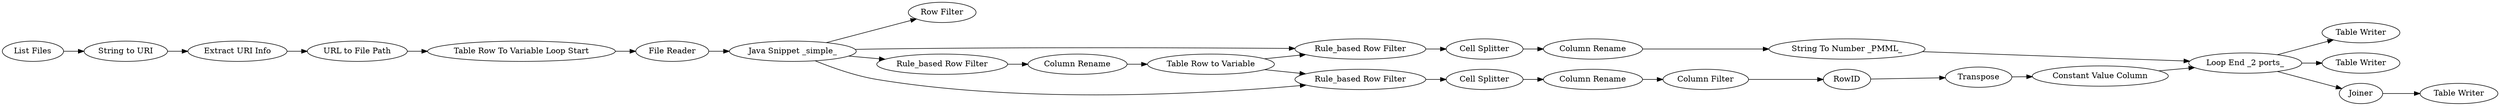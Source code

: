 digraph {
	"868645365962742606_34" [label="Column Filter"]
	"868645365962742606_17" [label="String to URI"]
	"868645365962742606_2" [label="File Reader"]
	"868645365962742606_20" [label="Row Filter"]
	"868645365962742606_28" [label="Cell Splitter"]
	"868645365962742606_18" [label="Extract URI Info"]
	"868645365962742606_19" [label="Java Snippet _simple_"]
	"868645365962742606_35" [label=RowID]
	"868645365962742606_22" [label="Rule_based Row Filter"]
	"868645365962742606_39" [label="Table Writer"]
	"868645365962742606_32" [label="Loop End _2 ports_"]
	"868645365962742606_29" [label="Column Rename"]
	"868645365962742606_23" [label="Table Row to Variable"]
	"868645365962742606_25" [label="Rule_based Row Filter"]
	"868645365962742606_27" [label="Constant Value Column"]
	"868645365962742606_26" [label="Cell Splitter"]
	"868645365962742606_40" [label="Table Writer"]
	"868645365962742606_1" [label="List Files"]
	"868645365962742606_3" [label="Table Row To Variable Loop Start"]
	"868645365962742606_24" [label="Column Rename"]
	"868645365962742606_30" [label="String To Number _PMML_"]
	"868645365962742606_33" [label=Transpose]
	"868645365962742606_16" [label="URL to File Path"]
	"868645365962742606_37" [label=Joiner]
	"868645365962742606_31" [label="Column Rename"]
	"868645365962742606_21" [label="Rule_based Row Filter"]
	"868645365962742606_38" [label="Table Writer"]
	"868645365962742606_1" -> "868645365962742606_17"
	"868645365962742606_2" -> "868645365962742606_19"
	"868645365962742606_19" -> "868645365962742606_22"
	"868645365962742606_23" -> "868645365962742606_25"
	"868645365962742606_26" -> "868645365962742606_31"
	"868645365962742606_35" -> "868645365962742606_33"
	"868645365962742606_16" -> "868645365962742606_3"
	"868645365962742606_24" -> "868645365962742606_23"
	"868645365962742606_17" -> "868645365962742606_18"
	"868645365962742606_22" -> "868645365962742606_28"
	"868645365962742606_32" -> "868645365962742606_39"
	"868645365962742606_34" -> "868645365962742606_35"
	"868645365962742606_18" -> "868645365962742606_16"
	"868645365962742606_30" -> "868645365962742606_32"
	"868645365962742606_23" -> "868645365962742606_22"
	"868645365962742606_37" -> "868645365962742606_38"
	"868645365962742606_19" -> "868645365962742606_20"
	"868645365962742606_29" -> "868645365962742606_30"
	"868645365962742606_25" -> "868645365962742606_26"
	"868645365962742606_19" -> "868645365962742606_25"
	"868645365962742606_32" -> "868645365962742606_40"
	"868645365962742606_21" -> "868645365962742606_24"
	"868645365962742606_31" -> "868645365962742606_34"
	"868645365962742606_19" -> "868645365962742606_21"
	"868645365962742606_3" -> "868645365962742606_2"
	"868645365962742606_27" -> "868645365962742606_32"
	"868645365962742606_32" -> "868645365962742606_37"
	"868645365962742606_28" -> "868645365962742606_29"
	"868645365962742606_33" -> "868645365962742606_27"
	rankdir=LR
}
